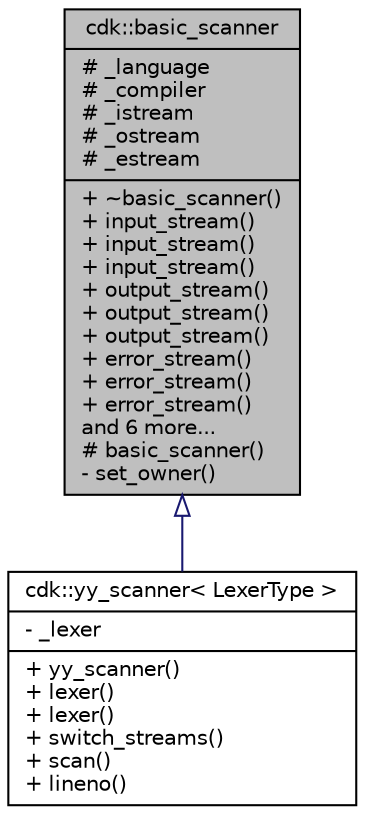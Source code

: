 digraph "cdk::basic_scanner"
{
 // INTERACTIVE_SVG=YES
 // LATEX_PDF_SIZE
  edge [fontname="Helvetica",fontsize="10",labelfontname="Helvetica",labelfontsize="10"];
  node [fontname="Helvetica",fontsize="10",shape=record];
  Node1 [label="{cdk::basic_scanner\n|# _language\l# _compiler\l# _istream\l# _ostream\l# _estream\l|+ ~basic_scanner()\l+ input_stream()\l+ input_stream()\l+ input_stream()\l+ output_stream()\l+ output_stream()\l+ output_stream()\l+ error_stream()\l+ error_stream()\l+ error_stream()\land 6 more...\l# basic_scanner()\l- set_owner()\l}",height=0.2,width=0.4,color="black", fillcolor="grey75", style="filled", fontcolor="black",tooltip=" "];
  Node1 -> Node2 [dir="back",color="midnightblue",fontsize="10",style="solid",arrowtail="onormal"];
  Node2 [label="{cdk::yy_scanner\< LexerType \>\n|- _lexer\l|+ yy_scanner()\l+ lexer()\l+ lexer()\l+ switch_streams()\l+ scan()\l+ lineno()\l}",height=0.2,width=0.4,color="black", fillcolor="white", style="filled",URL="$classcdk_1_1yy__scanner.html",tooltip=" "];
}
